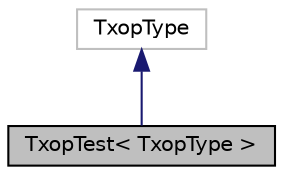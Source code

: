 digraph "TxopTest&lt; TxopType &gt;"
{
 // LATEX_PDF_SIZE
  edge [fontname="Helvetica",fontsize="10",labelfontname="Helvetica",labelfontsize="10"];
  node [fontname="Helvetica",fontsize="10",shape=record];
  Node1 [label="TxopTest\< TxopType \>",height=0.2,width=0.4,color="black", fillcolor="grey75", style="filled", fontcolor="black",tooltip="TxopTest Txop Test."];
  Node2 -> Node1 [dir="back",color="midnightblue",fontsize="10",style="solid",fontname="Helvetica"];
  Node2 [label="TxopType",height=0.2,width=0.4,color="grey75", fillcolor="white", style="filled",tooltip=" "];
}
